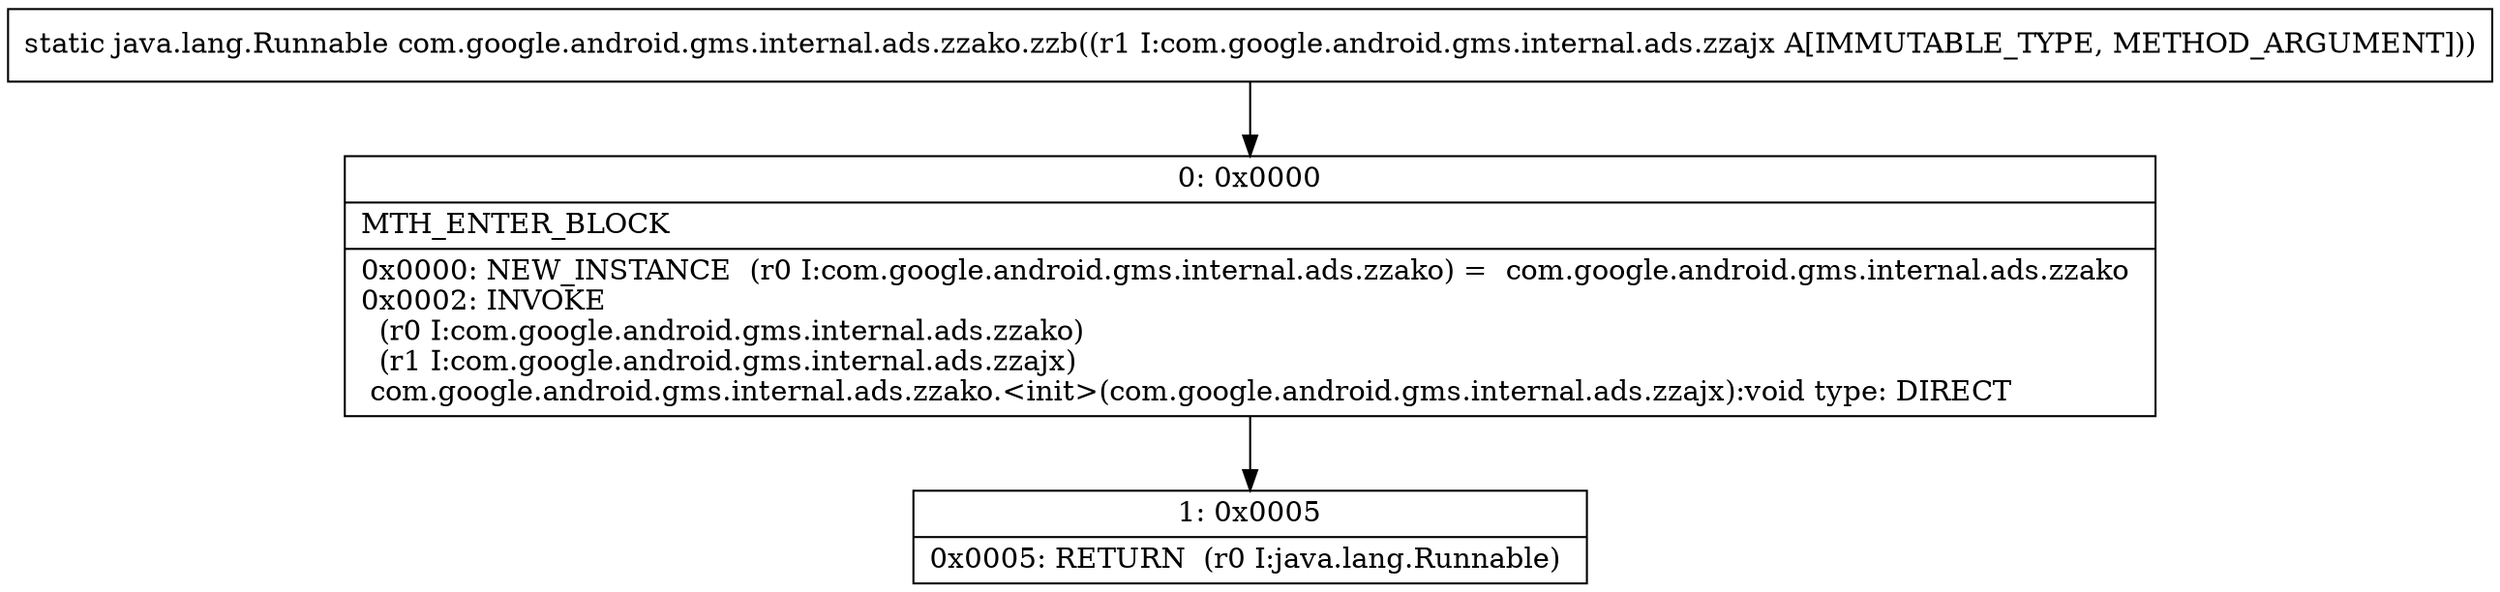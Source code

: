 digraph "CFG forcom.google.android.gms.internal.ads.zzako.zzb(Lcom\/google\/android\/gms\/internal\/ads\/zzajx;)Ljava\/lang\/Runnable;" {
Node_0 [shape=record,label="{0\:\ 0x0000|MTH_ENTER_BLOCK\l|0x0000: NEW_INSTANCE  (r0 I:com.google.android.gms.internal.ads.zzako) =  com.google.android.gms.internal.ads.zzako \l0x0002: INVOKE  \l  (r0 I:com.google.android.gms.internal.ads.zzako)\l  (r1 I:com.google.android.gms.internal.ads.zzajx)\l com.google.android.gms.internal.ads.zzako.\<init\>(com.google.android.gms.internal.ads.zzajx):void type: DIRECT \l}"];
Node_1 [shape=record,label="{1\:\ 0x0005|0x0005: RETURN  (r0 I:java.lang.Runnable) \l}"];
MethodNode[shape=record,label="{static java.lang.Runnable com.google.android.gms.internal.ads.zzako.zzb((r1 I:com.google.android.gms.internal.ads.zzajx A[IMMUTABLE_TYPE, METHOD_ARGUMENT])) }"];
MethodNode -> Node_0;
Node_0 -> Node_1;
}

